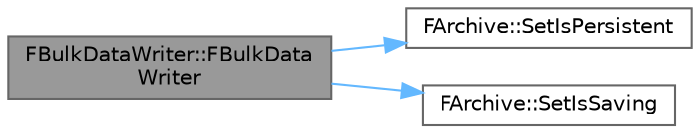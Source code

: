 digraph "FBulkDataWriter::FBulkDataWriter"
{
 // INTERACTIVE_SVG=YES
 // LATEX_PDF_SIZE
  bgcolor="transparent";
  edge [fontname=Helvetica,fontsize=10,labelfontname=Helvetica,labelfontsize=10];
  node [fontname=Helvetica,fontsize=10,shape=box,height=0.2,width=0.4];
  rankdir="LR";
  Node1 [id="Node000001",label="FBulkDataWriter::FBulkData\lWriter",height=0.2,width=0.4,color="gray40", fillcolor="grey60", style="filled", fontcolor="black",tooltip=" "];
  Node1 -> Node2 [id="edge1_Node000001_Node000002",color="steelblue1",style="solid",tooltip=" "];
  Node2 [id="Node000002",label="FArchive::SetIsPersistent",height=0.2,width=0.4,color="grey40", fillcolor="white", style="filled",URL="$d0/df8/classFArchive.html#a450d4fccd60aaf6987db77a313741bff",tooltip="Sets whether this archive is to persistent storage."];
  Node1 -> Node3 [id="edge2_Node000001_Node000003",color="steelblue1",style="solid",tooltip=" "];
  Node3 [id="Node000003",label="FArchive::SetIsSaving",height=0.2,width=0.4,color="grey40", fillcolor="white", style="filled",URL="$d0/df8/classFArchive.html#ad6a15788d0af94ec9e9acbc701ffae54",tooltip="Sets whether this archive is for saving data."];
}
